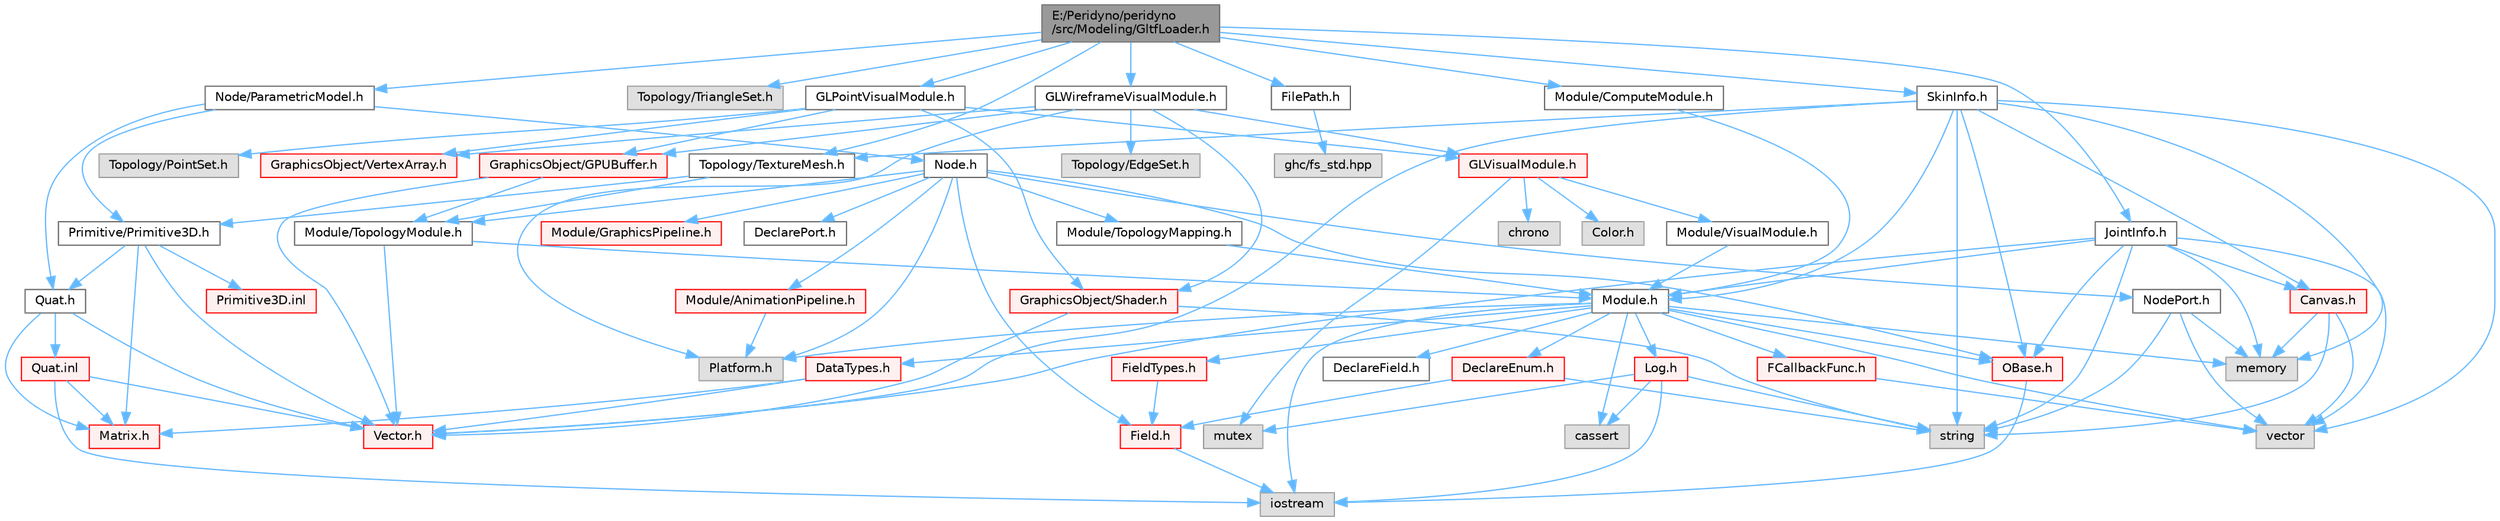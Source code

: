 digraph "E:/Peridyno/peridyno/src/Modeling/GltfLoader.h"
{
 // LATEX_PDF_SIZE
  bgcolor="transparent";
  edge [fontname=Helvetica,fontsize=10,labelfontname=Helvetica,labelfontsize=10];
  node [fontname=Helvetica,fontsize=10,shape=box,height=0.2,width=0.4];
  Node1 [id="Node000001",label="E:/Peridyno/peridyno\l/src/Modeling/GltfLoader.h",height=0.2,width=0.4,color="gray40", fillcolor="grey60", style="filled", fontcolor="black",tooltip=" "];
  Node1 -> Node2 [id="edge1_Node000001_Node000002",color="steelblue1",style="solid",tooltip=" "];
  Node2 [id="Node000002",label="Node/ParametricModel.h",height=0.2,width=0.4,color="grey40", fillcolor="white", style="filled",URL="$_parametric_model_8h.html",tooltip=" "];
  Node2 -> Node3 [id="edge2_Node000002_Node000003",color="steelblue1",style="solid",tooltip=" "];
  Node3 [id="Node000003",label="Node.h",height=0.2,width=0.4,color="grey40", fillcolor="white", style="filled",URL="$_node_8h.html",tooltip=" "];
  Node3 -> Node4 [id="edge3_Node000003_Node000004",color="steelblue1",style="solid",tooltip=" "];
  Node4 [id="Node000004",label="OBase.h",height=0.2,width=0.4,color="red", fillcolor="#FFF0F0", style="filled",URL="$_o_base_8h.html",tooltip=" "];
  Node4 -> Node5 [id="edge4_Node000004_Node000005",color="steelblue1",style="solid",tooltip=" "];
  Node5 [id="Node000005",label="iostream",height=0.2,width=0.4,color="grey60", fillcolor="#E0E0E0", style="filled",tooltip=" "];
  Node3 -> Node16 [id="edge5_Node000003_Node000016",color="steelblue1",style="solid",tooltip=" "];
  Node16 [id="Node000016",label="Field.h",height=0.2,width=0.4,color="red", fillcolor="#FFF0F0", style="filled",URL="$_field_8h.html",tooltip=" "];
  Node16 -> Node5 [id="edge6_Node000016_Node000005",color="steelblue1",style="solid",tooltip=" "];
  Node3 -> Node7 [id="edge7_Node000003_Node000007",color="steelblue1",style="solid",tooltip=" "];
  Node7 [id="Node000007",label="Platform.h",height=0.2,width=0.4,color="grey60", fillcolor="#E0E0E0", style="filled",tooltip=" "];
  Node3 -> Node71 [id="edge8_Node000003_Node000071",color="steelblue1",style="solid",tooltip=" "];
  Node71 [id="Node000071",label="DeclarePort.h",height=0.2,width=0.4,color="grey40", fillcolor="white", style="filled",URL="$_declare_port_8h.html",tooltip=" "];
  Node3 -> Node72 [id="edge9_Node000003_Node000072",color="steelblue1",style="solid",tooltip=" "];
  Node72 [id="Node000072",label="NodePort.h",height=0.2,width=0.4,color="grey40", fillcolor="white", style="filled",URL="$_node_port_8h.html",tooltip=" "];
  Node72 -> Node10 [id="edge10_Node000072_Node000010",color="steelblue1",style="solid",tooltip=" "];
  Node10 [id="Node000010",label="string",height=0.2,width=0.4,color="grey60", fillcolor="#E0E0E0", style="filled",tooltip=" "];
  Node72 -> Node21 [id="edge11_Node000072_Node000021",color="steelblue1",style="solid",tooltip=" "];
  Node21 [id="Node000021",label="vector",height=0.2,width=0.4,color="grey60", fillcolor="#E0E0E0", style="filled",tooltip=" "];
  Node72 -> Node22 [id="edge12_Node000072_Node000022",color="steelblue1",style="solid",tooltip=" "];
  Node22 [id="Node000022",label="memory",height=0.2,width=0.4,color="grey60", fillcolor="#E0E0E0", style="filled",tooltip=" "];
  Node3 -> Node73 [id="edge13_Node000003_Node000073",color="steelblue1",style="solid",tooltip=" "];
  Node73 [id="Node000073",label="Module/TopologyModule.h",height=0.2,width=0.4,color="grey40", fillcolor="white", style="filled",URL="$_topology_module_8h.html",tooltip=" "];
  Node73 -> Node31 [id="edge14_Node000073_Node000031",color="steelblue1",style="solid",tooltip=" "];
  Node31 [id="Node000031",label="Vector.h",height=0.2,width=0.4,color="red", fillcolor="#FFF0F0", style="filled",URL="$_vector_8h.html",tooltip=" "];
  Node73 -> Node74 [id="edge15_Node000073_Node000074",color="steelblue1",style="solid",tooltip=" "];
  Node74 [id="Node000074",label="Module.h",height=0.2,width=0.4,color="grey40", fillcolor="white", style="filled",URL="$_module_8h.html",tooltip=" "];
  Node74 -> Node7 [id="edge16_Node000074_Node000007",color="steelblue1",style="solid",tooltip=" "];
  Node74 -> Node22 [id="edge17_Node000074_Node000022",color="steelblue1",style="solid",tooltip=" "];
  Node74 -> Node21 [id="edge18_Node000074_Node000021",color="steelblue1",style="solid",tooltip=" "];
  Node74 -> Node20 [id="edge19_Node000074_Node000020",color="steelblue1",style="solid",tooltip=" "];
  Node20 [id="Node000020",label="cassert",height=0.2,width=0.4,color="grey60", fillcolor="#E0E0E0", style="filled",tooltip=" "];
  Node74 -> Node5 [id="edge20_Node000074_Node000005",color="steelblue1",style="solid",tooltip=" "];
  Node74 -> Node4 [id="edge21_Node000074_Node000004",color="steelblue1",style="solid",tooltip=" "];
  Node74 -> Node75 [id="edge22_Node000074_Node000075",color="steelblue1",style="solid",tooltip=" "];
  Node75 [id="Node000075",label="Log.h",height=0.2,width=0.4,color="red", fillcolor="#FFF0F0", style="filled",URL="$_log_8h.html",tooltip=" "];
  Node75 -> Node76 [id="edge23_Node000075_Node000076",color="steelblue1",style="solid",tooltip=" "];
  Node76 [id="Node000076",label="mutex",height=0.2,width=0.4,color="grey60", fillcolor="#E0E0E0", style="filled",tooltip=" "];
  Node75 -> Node10 [id="edge24_Node000075_Node000010",color="steelblue1",style="solid",tooltip=" "];
  Node75 -> Node5 [id="edge25_Node000075_Node000005",color="steelblue1",style="solid",tooltip=" "];
  Node75 -> Node20 [id="edge26_Node000075_Node000020",color="steelblue1",style="solid",tooltip=" "];
  Node74 -> Node83 [id="edge27_Node000074_Node000083",color="steelblue1",style="solid",tooltip=" "];
  Node83 [id="Node000083",label="DataTypes.h",height=0.2,width=0.4,color="red", fillcolor="#FFF0F0", style="filled",URL="$_data_types_8h.html",tooltip=" "];
  Node83 -> Node31 [id="edge28_Node000083_Node000031",color="steelblue1",style="solid",tooltip=" "];
  Node83 -> Node49 [id="edge29_Node000083_Node000049",color="steelblue1",style="solid",tooltip=" "];
  Node49 [id="Node000049",label="Matrix.h",height=0.2,width=0.4,color="red", fillcolor="#FFF0F0", style="filled",URL="$_matrix_8h.html",tooltip=" "];
  Node74 -> Node88 [id="edge30_Node000074_Node000088",color="steelblue1",style="solid",tooltip=" "];
  Node88 [id="Node000088",label="DeclareEnum.h",height=0.2,width=0.4,color="red", fillcolor="#FFF0F0", style="filled",URL="$_declare_enum_8h.html",tooltip=" "];
  Node88 -> Node10 [id="edge31_Node000088_Node000010",color="steelblue1",style="solid",tooltip=" "];
  Node88 -> Node16 [id="edge32_Node000088_Node000016",color="steelblue1",style="solid",tooltip=" "];
  Node74 -> Node89 [id="edge33_Node000074_Node000089",color="steelblue1",style="solid",tooltip=" "];
  Node89 [id="Node000089",label="DeclareField.h",height=0.2,width=0.4,color="grey40", fillcolor="white", style="filled",URL="$_declare_field_8h.html",tooltip=" "];
  Node74 -> Node90 [id="edge34_Node000074_Node000090",color="steelblue1",style="solid",tooltip=" "];
  Node90 [id="Node000090",label="FCallbackFunc.h",height=0.2,width=0.4,color="red", fillcolor="#FFF0F0", style="filled",URL="$_f_callback_func_8h.html",tooltip=" "];
  Node90 -> Node21 [id="edge35_Node000090_Node000021",color="steelblue1",style="solid",tooltip=" "];
  Node74 -> Node91 [id="edge36_Node000074_Node000091",color="steelblue1",style="solid",tooltip=" "];
  Node91 [id="Node000091",label="FieldTypes.h",height=0.2,width=0.4,color="red", fillcolor="#FFF0F0", style="filled",URL="$_field_types_8h.html",tooltip=" "];
  Node91 -> Node16 [id="edge37_Node000091_Node000016",color="steelblue1",style="solid",tooltip=" "];
  Node3 -> Node93 [id="edge38_Node000003_Node000093",color="steelblue1",style="solid",tooltip=" "];
  Node93 [id="Node000093",label="Module/TopologyMapping.h",height=0.2,width=0.4,color="grey40", fillcolor="white", style="filled",URL="$_topology_mapping_8h.html",tooltip=" "];
  Node93 -> Node74 [id="edge39_Node000093_Node000074",color="steelblue1",style="solid",tooltip=" "];
  Node3 -> Node94 [id="edge40_Node000003_Node000094",color="steelblue1",style="solid",tooltip=" "];
  Node94 [id="Node000094",label="Module/AnimationPipeline.h",height=0.2,width=0.4,color="red", fillcolor="#FFF0F0", style="filled",URL="$_animation_pipeline_8h.html",tooltip=" "];
  Node94 -> Node7 [id="edge41_Node000094_Node000007",color="steelblue1",style="solid",tooltip=" "];
  Node3 -> Node96 [id="edge42_Node000003_Node000096",color="steelblue1",style="solid",tooltip=" "];
  Node96 [id="Node000096",label="Module/GraphicsPipeline.h",height=0.2,width=0.4,color="red", fillcolor="#FFF0F0", style="filled",URL="$_graphics_pipeline_8h.html",tooltip=" "];
  Node2 -> Node62 [id="edge43_Node000002_Node000062",color="steelblue1",style="solid",tooltip=" "];
  Node62 [id="Node000062",label="Quat.h",height=0.2,width=0.4,color="grey40", fillcolor="white", style="filled",URL="$_quat_8h.html",tooltip="Implementation of quaternion."];
  Node62 -> Node31 [id="edge44_Node000062_Node000031",color="steelblue1",style="solid",tooltip=" "];
  Node62 -> Node49 [id="edge45_Node000062_Node000049",color="steelblue1",style="solid",tooltip=" "];
  Node62 -> Node63 [id="edge46_Node000062_Node000063",color="steelblue1",style="solid",tooltip=" "];
  Node63 [id="Node000063",label="Quat.inl",height=0.2,width=0.4,color="red", fillcolor="#FFF0F0", style="filled",URL="$_quat_8inl.html",tooltip=" "];
  Node63 -> Node5 [id="edge47_Node000063_Node000005",color="steelblue1",style="solid",tooltip=" "];
  Node63 -> Node31 [id="edge48_Node000063_Node000031",color="steelblue1",style="solid",tooltip=" "];
  Node63 -> Node49 [id="edge49_Node000063_Node000049",color="steelblue1",style="solid",tooltip=" "];
  Node2 -> Node97 [id="edge50_Node000002_Node000097",color="steelblue1",style="solid",tooltip=" "];
  Node97 [id="Node000097",label="Primitive/Primitive3D.h",height=0.2,width=0.4,color="grey40", fillcolor="white", style="filled",URL="$_primitive3_d_8h.html",tooltip=" "];
  Node97 -> Node31 [id="edge51_Node000097_Node000031",color="steelblue1",style="solid",tooltip=" "];
  Node97 -> Node49 [id="edge52_Node000097_Node000049",color="steelblue1",style="solid",tooltip=" "];
  Node97 -> Node62 [id="edge53_Node000097_Node000062",color="steelblue1",style="solid",tooltip=" "];
  Node97 -> Node98 [id="edge54_Node000097_Node000098",color="steelblue1",style="solid",tooltip=" "];
  Node98 [id="Node000098",label="Primitive3D.inl",height=0.2,width=0.4,color="red", fillcolor="#FFF0F0", style="filled",URL="$_primitive3_d_8inl.html",tooltip=" "];
  Node1 -> Node101 [id="edge55_Node000001_Node000101",color="steelblue1",style="solid",tooltip=" "];
  Node101 [id="Node000101",label="Topology/TriangleSet.h",height=0.2,width=0.4,color="grey60", fillcolor="#E0E0E0", style="filled",tooltip=" "];
  Node1 -> Node102 [id="edge56_Node000001_Node000102",color="steelblue1",style="solid",tooltip=" "];
  Node102 [id="Node000102",label="Topology/TextureMesh.h",height=0.2,width=0.4,color="grey40", fillcolor="white", style="filled",URL="$_texture_mesh_8h.html",tooltip=" "];
  Node102 -> Node73 [id="edge57_Node000102_Node000073",color="steelblue1",style="solid",tooltip=" "];
  Node102 -> Node97 [id="edge58_Node000102_Node000097",color="steelblue1",style="solid",tooltip=" "];
  Node1 -> Node103 [id="edge59_Node000001_Node000103",color="steelblue1",style="solid",tooltip=" "];
  Node103 [id="Node000103",label="Module/ComputeModule.h",height=0.2,width=0.4,color="grey40", fillcolor="white", style="filled",URL="$_compute_module_8h.html",tooltip=" "];
  Node103 -> Node74 [id="edge60_Node000103_Node000074",color="steelblue1",style="solid",tooltip=" "];
  Node1 -> Node104 [id="edge61_Node000001_Node000104",color="steelblue1",style="solid",tooltip=" "];
  Node104 [id="Node000104",label="GLPointVisualModule.h",height=0.2,width=0.4,color="grey40", fillcolor="white", style="filled",URL="$_g_l_point_visual_module_8h.html",tooltip=" "];
  Node104 -> Node105 [id="edge62_Node000104_Node000105",color="steelblue1",style="solid",tooltip=" "];
  Node105 [id="Node000105",label="Topology/PointSet.h",height=0.2,width=0.4,color="grey60", fillcolor="#E0E0E0", style="filled",tooltip=" "];
  Node104 -> Node106 [id="edge63_Node000104_Node000106",color="steelblue1",style="solid",tooltip=" "];
  Node106 [id="Node000106",label="GLVisualModule.h",height=0.2,width=0.4,color="red", fillcolor="#FFF0F0", style="filled",URL="$_g_l_visual_module_8h.html",tooltip=" "];
  Node106 -> Node107 [id="edge64_Node000106_Node000107",color="steelblue1",style="solid",tooltip=" "];
  Node107 [id="Node000107",label="chrono",height=0.2,width=0.4,color="grey60", fillcolor="#E0E0E0", style="filled",tooltip=" "];
  Node106 -> Node76 [id="edge65_Node000106_Node000076",color="steelblue1",style="solid",tooltip=" "];
  Node106 -> Node108 [id="edge66_Node000106_Node000108",color="steelblue1",style="solid",tooltip=" "];
  Node108 [id="Node000108",label="Module/VisualModule.h",height=0.2,width=0.4,color="grey40", fillcolor="white", style="filled",URL="$_visual_module_8h.html",tooltip=" "];
  Node108 -> Node74 [id="edge67_Node000108_Node000074",color="steelblue1",style="solid",tooltip=" "];
  Node106 -> Node109 [id="edge68_Node000106_Node000109",color="steelblue1",style="solid",tooltip=" "];
  Node109 [id="Node000109",label="Color.h",height=0.2,width=0.4,color="grey60", fillcolor="#E0E0E0", style="filled",tooltip=" "];
  Node104 -> Node111 [id="edge69_Node000104_Node000111",color="steelblue1",style="solid",tooltip=" "];
  Node111 [id="Node000111",label="GraphicsObject/GPUBuffer.h",height=0.2,width=0.4,color="red", fillcolor="#FFF0F0", style="filled",URL="$_g_p_u_buffer_8h.html",tooltip=" "];
  Node111 -> Node31 [id="edge70_Node000111_Node000031",color="steelblue1",style="solid",tooltip=" "];
  Node111 -> Node73 [id="edge71_Node000111_Node000073",color="steelblue1",style="solid",tooltip=" "];
  Node104 -> Node114 [id="edge72_Node000104_Node000114",color="steelblue1",style="solid",tooltip=" "];
  Node114 [id="Node000114",label="GraphicsObject/VertexArray.h",height=0.2,width=0.4,color="red", fillcolor="#FFF0F0", style="filled",URL="$_vertex_array_8h.html",tooltip=" "];
  Node104 -> Node115 [id="edge73_Node000104_Node000115",color="steelblue1",style="solid",tooltip=" "];
  Node115 [id="Node000115",label="GraphicsObject/Shader.h",height=0.2,width=0.4,color="red", fillcolor="#FFF0F0", style="filled",URL="$_shader_8h.html",tooltip=" "];
  Node115 -> Node10 [id="edge74_Node000115_Node000010",color="steelblue1",style="solid",tooltip=" "];
  Node115 -> Node31 [id="edge75_Node000115_Node000031",color="steelblue1",style="solid",tooltip=" "];
  Node1 -> Node116 [id="edge76_Node000001_Node000116",color="steelblue1",style="solid",tooltip=" "];
  Node116 [id="Node000116",label="GLWireframeVisualModule.h",height=0.2,width=0.4,color="grey40", fillcolor="white", style="filled",URL="$_g_l_wireframe_visual_module_8h.html",tooltip=" "];
  Node116 -> Node7 [id="edge77_Node000116_Node000007",color="steelblue1",style="solid",tooltip=" "];
  Node116 -> Node117 [id="edge78_Node000116_Node000117",color="steelblue1",style="solid",tooltip=" "];
  Node117 [id="Node000117",label="Topology/EdgeSet.h",height=0.2,width=0.4,color="grey60", fillcolor="#E0E0E0", style="filled",tooltip=" "];
  Node116 -> Node106 [id="edge79_Node000116_Node000106",color="steelblue1",style="solid",tooltip=" "];
  Node116 -> Node111 [id="edge80_Node000116_Node000111",color="steelblue1",style="solid",tooltip=" "];
  Node116 -> Node114 [id="edge81_Node000116_Node000114",color="steelblue1",style="solid",tooltip=" "];
  Node116 -> Node115 [id="edge82_Node000116_Node000115",color="steelblue1",style="solid",tooltip=" "];
  Node1 -> Node118 [id="edge83_Node000001_Node000118",color="steelblue1",style="solid",tooltip=" "];
  Node118 [id="Node000118",label="FilePath.h",height=0.2,width=0.4,color="grey40", fillcolor="white", style="filled",URL="$_file_path_8h.html",tooltip=" "];
  Node118 -> Node119 [id="edge84_Node000118_Node000119",color="steelblue1",style="solid",tooltip=" "];
  Node119 [id="Node000119",label="ghc/fs_std.hpp",height=0.2,width=0.4,color="grey60", fillcolor="#E0E0E0", style="filled",tooltip=" "];
  Node1 -> Node120 [id="edge85_Node000001_Node000120",color="steelblue1",style="solid",tooltip=" "];
  Node120 [id="Node000120",label="SkinInfo.h",height=0.2,width=0.4,color="grey40", fillcolor="white", style="filled",URL="$_skin_info_8h.html",tooltip=" "];
  Node120 -> Node21 [id="edge86_Node000120_Node000021",color="steelblue1",style="solid",tooltip=" "];
  Node120 -> Node22 [id="edge87_Node000120_Node000022",color="steelblue1",style="solid",tooltip=" "];
  Node120 -> Node10 [id="edge88_Node000120_Node000010",color="steelblue1",style="solid",tooltip=" "];
  Node120 -> Node31 [id="edge89_Node000120_Node000031",color="steelblue1",style="solid",tooltip=" "];
  Node120 -> Node69 [id="edge90_Node000120_Node000069",color="steelblue1",style="solid",tooltip=" "];
  Node69 [id="Node000069",label="Canvas.h",height=0.2,width=0.4,color="red", fillcolor="#FFF0F0", style="filled",URL="$_canvas_8h.html",tooltip=" "];
  Node69 -> Node21 [id="edge91_Node000069_Node000021",color="steelblue1",style="solid",tooltip=" "];
  Node69 -> Node22 [id="edge92_Node000069_Node000022",color="steelblue1",style="solid",tooltip=" "];
  Node69 -> Node10 [id="edge93_Node000069_Node000010",color="steelblue1",style="solid",tooltip=" "];
  Node120 -> Node4 [id="edge94_Node000120_Node000004",color="steelblue1",style="solid",tooltip=" "];
  Node120 -> Node74 [id="edge95_Node000120_Node000074",color="steelblue1",style="solid",tooltip=" "];
  Node120 -> Node102 [id="edge96_Node000120_Node000102",color="steelblue1",style="solid",tooltip=" "];
  Node1 -> Node121 [id="edge97_Node000001_Node000121",color="steelblue1",style="solid",tooltip=" "];
  Node121 [id="Node000121",label="JointInfo.h",height=0.2,width=0.4,color="grey40", fillcolor="white", style="filled",URL="$_joint_info_8h.html",tooltip=" "];
  Node121 -> Node21 [id="edge98_Node000121_Node000021",color="steelblue1",style="solid",tooltip=" "];
  Node121 -> Node22 [id="edge99_Node000121_Node000022",color="steelblue1",style="solid",tooltip=" "];
  Node121 -> Node10 [id="edge100_Node000121_Node000010",color="steelblue1",style="solid",tooltip=" "];
  Node121 -> Node31 [id="edge101_Node000121_Node000031",color="steelblue1",style="solid",tooltip=" "];
  Node121 -> Node69 [id="edge102_Node000121_Node000069",color="steelblue1",style="solid",tooltip=" "];
  Node121 -> Node4 [id="edge103_Node000121_Node000004",color="steelblue1",style="solid",tooltip=" "];
  Node121 -> Node74 [id="edge104_Node000121_Node000074",color="steelblue1",style="solid",tooltip=" "];
}
